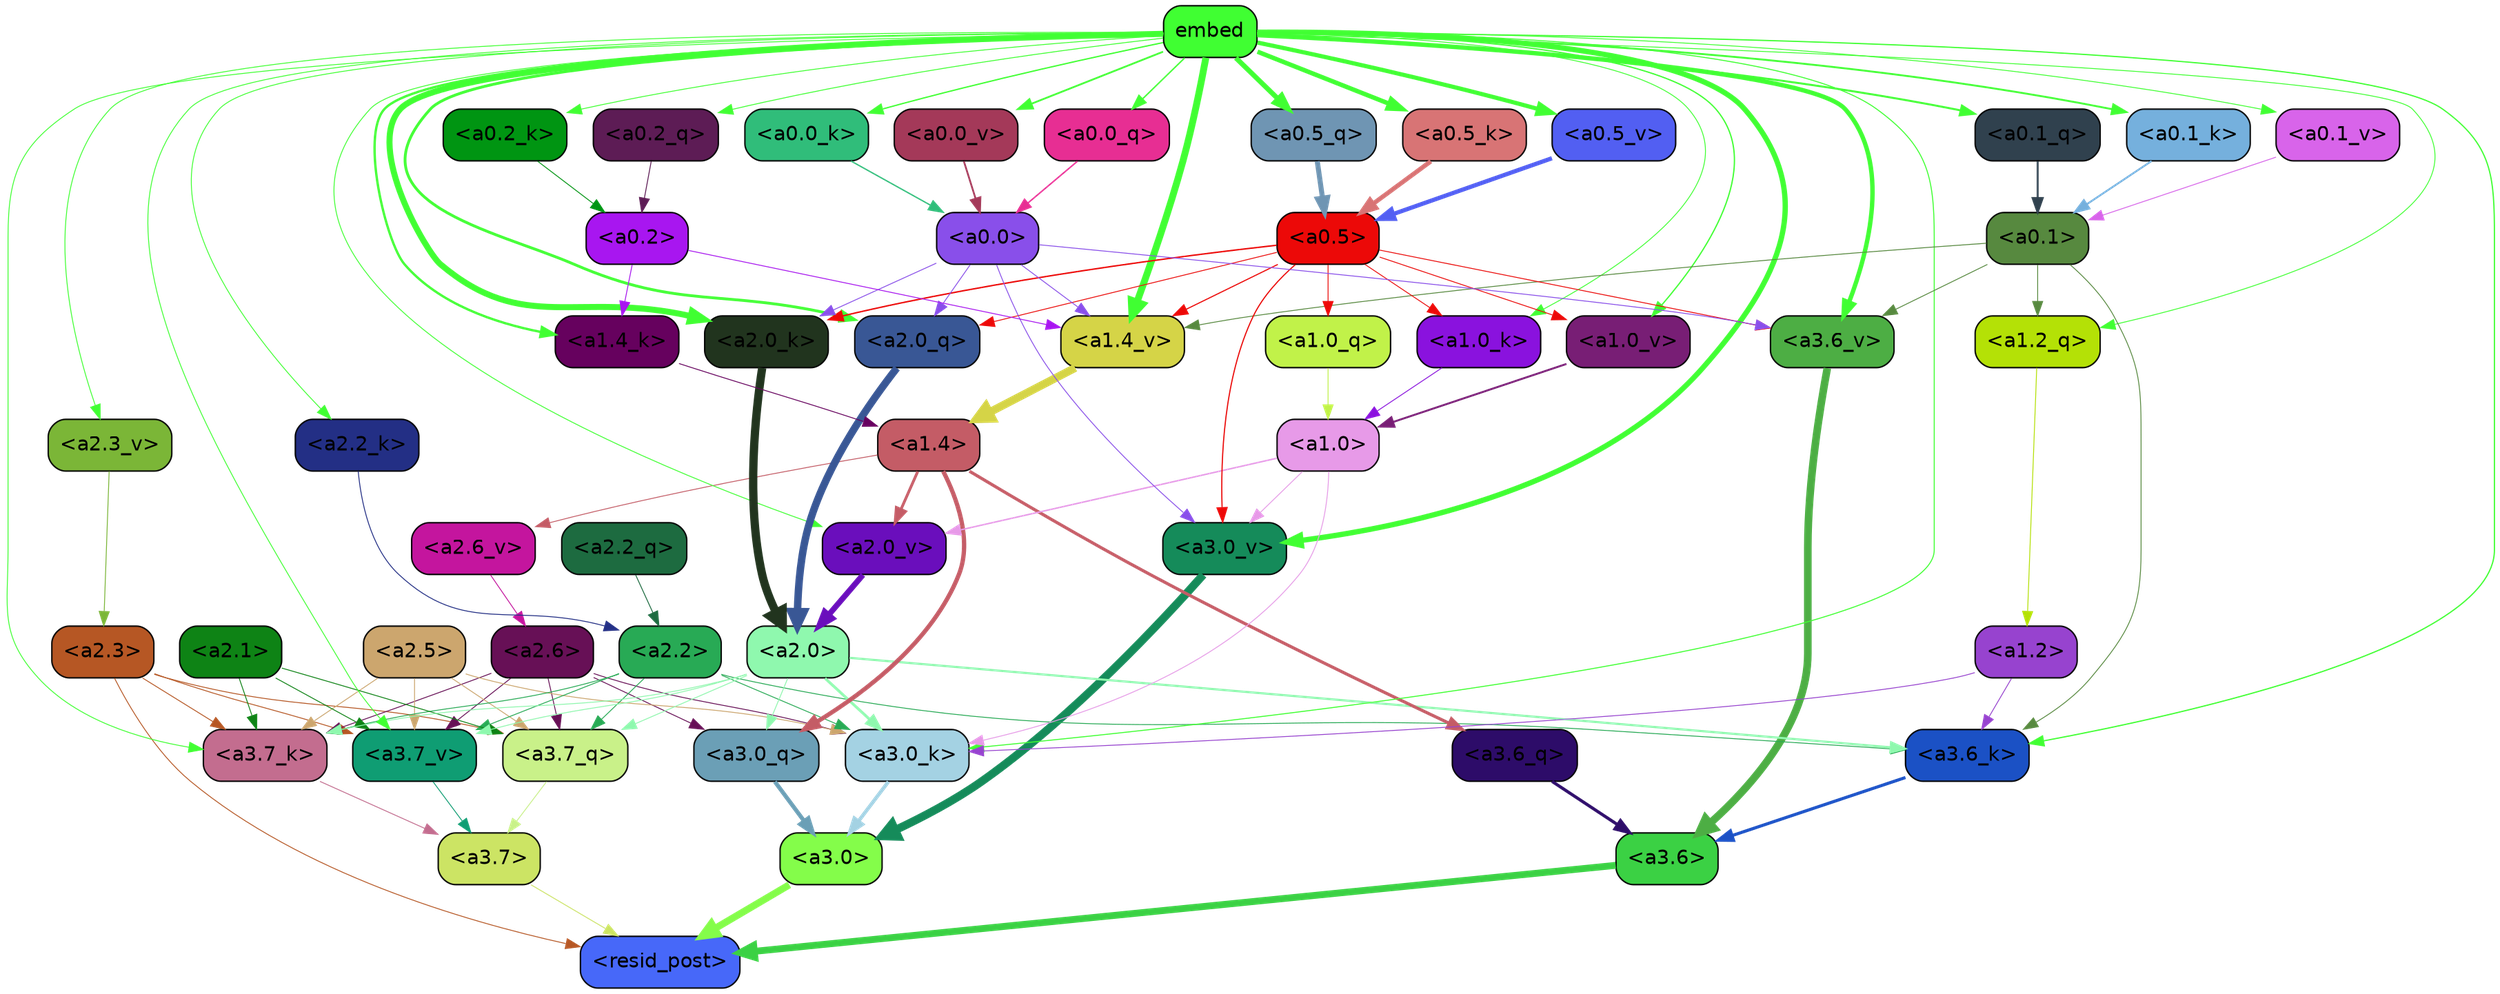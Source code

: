 strict digraph "" {
	graph [bgcolor=transparent,
		layout=dot,
		overlap=false,
		splines=true
	];
	"<a3.7>"	[color=black,
		fillcolor="#cce464",
		fontname=Helvetica,
		shape=box,
		style="filled, rounded"];
	"<resid_post>"	[color=black,
		fillcolor="#4768f9",
		fontname=Helvetica,
		shape=box,
		style="filled, rounded"];
	"<a3.7>" -> "<resid_post>"	[color="#cce464",
		penwidth=0.6];
	"<a3.6>"	[color=black,
		fillcolor="#3bd144",
		fontname=Helvetica,
		shape=box,
		style="filled, rounded"];
	"<a3.6>" -> "<resid_post>"	[color="#3bd144",
		penwidth=4.7534414529800415];
	"<a3.0>"	[color=black,
		fillcolor="#84fd4a",
		fontname=Helvetica,
		shape=box,
		style="filled, rounded"];
	"<a3.0>" -> "<resid_post>"	[color="#84fd4a",
		penwidth=4.898576855659485];
	"<a2.3>"	[color=black,
		fillcolor="#b65724",
		fontname=Helvetica,
		shape=box,
		style="filled, rounded"];
	"<a2.3>" -> "<resid_post>"	[color="#b65724",
		penwidth=0.6];
	"<a3.7_q>"	[color=black,
		fillcolor="#c9f189",
		fontname=Helvetica,
		shape=box,
		style="filled, rounded"];
	"<a2.3>" -> "<a3.7_q>"	[color="#b65724",
		penwidth=0.6];
	"<a3.7_k>"	[color=black,
		fillcolor="#c36d8f",
		fontname=Helvetica,
		shape=box,
		style="filled, rounded"];
	"<a2.3>" -> "<a3.7_k>"	[color="#b65724",
		penwidth=0.6];
	"<a3.7_v>"	[color=black,
		fillcolor="#0f9d73",
		fontname=Helvetica,
		shape=box,
		style="filled, rounded"];
	"<a2.3>" -> "<a3.7_v>"	[color="#b65724",
		penwidth=0.6];
	"<a3.7_q>" -> "<a3.7>"	[color="#c9f189",
		penwidth=0.6];
	"<a3.6_q>"	[color=black,
		fillcolor="#2d0c69",
		fontname=Helvetica,
		shape=box,
		style="filled, rounded"];
	"<a3.6_q>" -> "<a3.6>"	[color="#2d0c69",
		penwidth=2.160832464694977];
	"<a3.0_q>"	[color=black,
		fillcolor="#6b9fb6",
		fontname=Helvetica,
		shape=box,
		style="filled, rounded"];
	"<a3.0_q>" -> "<a3.0>"	[color="#6b9fb6",
		penwidth=2.870753765106201];
	"<a3.7_k>" -> "<a3.7>"	[color="#c36d8f",
		penwidth=0.6];
	"<a3.6_k>"	[color=black,
		fillcolor="#1b51c5",
		fontname=Helvetica,
		shape=box,
		style="filled, rounded"];
	"<a3.6_k>" -> "<a3.6>"	[color="#1b51c5",
		penwidth=2.13908451795578];
	"<a3.0_k>"	[color=black,
		fillcolor="#a4d2e3",
		fontname=Helvetica,
		shape=box,
		style="filled, rounded"];
	"<a3.0_k>" -> "<a3.0>"	[color="#a4d2e3",
		penwidth=2.520303964614868];
	"<a3.7_v>" -> "<a3.7>"	[color="#0f9d73",
		penwidth=0.6];
	"<a3.6_v>"	[color=black,
		fillcolor="#4dae44",
		fontname=Helvetica,
		shape=box,
		style="filled, rounded"];
	"<a3.6_v>" -> "<a3.6>"	[color="#4dae44",
		penwidth=5.297133803367615];
	"<a3.0_v>"	[color=black,
		fillcolor="#158b5a",
		fontname=Helvetica,
		shape=box,
		style="filled, rounded"];
	"<a3.0_v>" -> "<a3.0>"	[color="#158b5a",
		penwidth=5.680712580680847];
	"<a2.6>"	[color=black,
		fillcolor="#671056",
		fontname=Helvetica,
		shape=box,
		style="filled, rounded"];
	"<a2.6>" -> "<a3.7_q>"	[color="#671056",
		penwidth=0.6];
	"<a2.6>" -> "<a3.0_q>"	[color="#671056",
		penwidth=0.6];
	"<a2.6>" -> "<a3.7_k>"	[color="#671056",
		penwidth=0.6];
	"<a2.6>" -> "<a3.0_k>"	[color="#671056",
		penwidth=0.6];
	"<a2.6>" -> "<a3.7_v>"	[color="#671056",
		penwidth=0.6];
	"<a2.5>"	[color=black,
		fillcolor="#cca66e",
		fontname=Helvetica,
		shape=box,
		style="filled, rounded"];
	"<a2.5>" -> "<a3.7_q>"	[color="#cca66e",
		penwidth=0.6];
	"<a2.5>" -> "<a3.7_k>"	[color="#cca66e",
		penwidth=0.6];
	"<a2.5>" -> "<a3.0_k>"	[color="#cca66e",
		penwidth=0.6];
	"<a2.5>" -> "<a3.7_v>"	[color="#cca66e",
		penwidth=0.6];
	"<a2.2>"	[color=black,
		fillcolor="#28aa55",
		fontname=Helvetica,
		shape=box,
		style="filled, rounded"];
	"<a2.2>" -> "<a3.7_q>"	[color="#28aa55",
		penwidth=0.6];
	"<a2.2>" -> "<a3.7_k>"	[color="#28aa55",
		penwidth=0.6];
	"<a2.2>" -> "<a3.6_k>"	[color="#28aa55",
		penwidth=0.6];
	"<a2.2>" -> "<a3.0_k>"	[color="#28aa55",
		penwidth=0.6];
	"<a2.2>" -> "<a3.7_v>"	[color="#28aa55",
		penwidth=0.6];
	"<a2.1>"	[color=black,
		fillcolor="#0e8315",
		fontname=Helvetica,
		shape=box,
		style="filled, rounded"];
	"<a2.1>" -> "<a3.7_q>"	[color="#0e8315",
		penwidth=0.6];
	"<a2.1>" -> "<a3.7_k>"	[color="#0e8315",
		penwidth=0.6];
	"<a2.1>" -> "<a3.7_v>"	[color="#0e8315",
		penwidth=0.6];
	"<a2.0>"	[color=black,
		fillcolor="#8ff8ae",
		fontname=Helvetica,
		shape=box,
		style="filled, rounded"];
	"<a2.0>" -> "<a3.7_q>"	[color="#8ff8ae",
		penwidth=0.6];
	"<a2.0>" -> "<a3.0_q>"	[color="#8ff8ae",
		penwidth=0.6];
	"<a2.0>" -> "<a3.7_k>"	[color="#8ff8ae",
		penwidth=0.6];
	"<a2.0>" -> "<a3.6_k>"	[color="#8ff8ae",
		penwidth=1.4784413101151586];
	"<a2.0>" -> "<a3.0_k>"	[color="#8ff8ae",
		penwidth=1.8858084231615067];
	"<a2.0>" -> "<a3.7_v>"	[color="#8ff8ae",
		penwidth=0.6];
	"<a1.4>"	[color=black,
		fillcolor="#c45c66",
		fontname=Helvetica,
		shape=box,
		style="filled, rounded"];
	"<a1.4>" -> "<a3.6_q>"	[color="#c45c66",
		penwidth=2.149975523352623];
	"<a1.4>" -> "<a3.0_q>"	[color="#c45c66",
		penwidth=3.0018038749694824];
	"<a2.6_v>"	[color=black,
		fillcolor="#c4159e",
		fontname=Helvetica,
		shape=box,
		style="filled, rounded"];
	"<a1.4>" -> "<a2.6_v>"	[color="#c45c66",
		penwidth=0.6];
	"<a2.0_v>"	[color=black,
		fillcolor="#6a0ebc",
		fontname=Helvetica,
		shape=box,
		style="filled, rounded"];
	"<a1.4>" -> "<a2.0_v>"	[color="#c45c66",
		penwidth=1.925402581691742];
	embed	[color=black,
		fillcolor="#40ff32",
		fontname=Helvetica,
		shape=box,
		style="filled, rounded"];
	embed -> "<a3.7_k>"	[color="#40ff32",
		penwidth=0.6];
	embed -> "<a3.6_k>"	[color="#40ff32",
		penwidth=0.8552796393632889];
	embed -> "<a3.0_k>"	[color="#40ff32",
		penwidth=0.691851794719696];
	embed -> "<a3.7_v>"	[color="#40ff32",
		penwidth=0.6];
	embed -> "<a3.6_v>"	[color="#40ff32",
		penwidth=3.067279100418091];
	embed -> "<a3.0_v>"	[color="#40ff32",
		penwidth=3.6927278637886047];
	"<a2.0_q>"	[color=black,
		fillcolor="#395795",
		fontname=Helvetica,
		shape=box,
		style="filled, rounded"];
	embed -> "<a2.0_q>"	[color="#40ff32",
		penwidth=1.944248914718628];
	"<a2.2_k>"	[color=black,
		fillcolor="#232f85",
		fontname=Helvetica,
		shape=box,
		style="filled, rounded"];
	embed -> "<a2.2_k>"	[color="#40ff32",
		penwidth=0.6];
	"<a2.0_k>"	[color=black,
		fillcolor="#21341e",
		fontname=Helvetica,
		shape=box,
		style="filled, rounded"];
	embed -> "<a2.0_k>"	[color="#40ff32",
		penwidth=4.198909968137741];
	"<a2.3_v>"	[color=black,
		fillcolor="#7bb637",
		fontname=Helvetica,
		shape=box,
		style="filled, rounded"];
	embed -> "<a2.3_v>"	[color="#40ff32",
		penwidth=0.6];
	embed -> "<a2.0_v>"	[color="#40ff32",
		penwidth=0.6];
	"<a1.2_q>"	[color=black,
		fillcolor="#b4e106",
		fontname=Helvetica,
		shape=box,
		style="filled, rounded"];
	embed -> "<a1.2_q>"	[color="#40ff32",
		penwidth=0.6];
	"<a1.4_k>"	[color=black,
		fillcolor="#66015e",
		fontname=Helvetica,
		shape=box,
		style="filled, rounded"];
	embed -> "<a1.4_k>"	[color="#40ff32",
		penwidth=1.6299549341201782];
	"<a1.0_k>"	[color=black,
		fillcolor="#8a12de",
		fontname=Helvetica,
		shape=box,
		style="filled, rounded"];
	embed -> "<a1.0_k>"	[color="#40ff32",
		penwidth=0.6];
	"<a1.4_v>"	[color=black,
		fillcolor="#d5d447",
		fontname=Helvetica,
		shape=box,
		style="filled, rounded"];
	embed -> "<a1.4_v>"	[color="#40ff32",
		penwidth=4.780120432376862];
	"<a1.0_v>"	[color=black,
		fillcolor="#781e75",
		fontname=Helvetica,
		shape=box,
		style="filled, rounded"];
	embed -> "<a1.0_v>"	[color="#40ff32",
		penwidth=0.8886437299661338];
	"<a0.5_q>"	[color=black,
		fillcolor="#6f95b3",
		fontname=Helvetica,
		shape=box,
		style="filled, rounded"];
	embed -> "<a0.5_q>"	[color="#40ff32",
		penwidth=3.473049759864807];
	"<a0.2_q>"	[color=black,
		fillcolor="#5d1c55",
		fontname=Helvetica,
		shape=box,
		style="filled, rounded"];
	embed -> "<a0.2_q>"	[color="#40ff32",
		penwidth=0.6157336235046387];
	"<a0.1_q>"	[color=black,
		fillcolor="#30414e",
		fontname=Helvetica,
		shape=box,
		style="filled, rounded"];
	embed -> "<a0.1_q>"	[color="#40ff32",
		penwidth=1.37220698595047];
	"<a0.0_q>"	[color=black,
		fillcolor="#e72e93",
		fontname=Helvetica,
		shape=box,
		style="filled, rounded"];
	embed -> "<a0.0_q>"	[color="#40ff32",
		penwidth=0.9833284616470337];
	"<a0.5_k>"	[color=black,
		fillcolor="#d87475",
		fontname=Helvetica,
		shape=box,
		style="filled, rounded"];
	embed -> "<a0.5_k>"	[color="#40ff32",
		penwidth=3.105745553970337];
	"<a0.2_k>"	[color=black,
		fillcolor="#009512",
		fontname=Helvetica,
		shape=box,
		style="filled, rounded"];
	embed -> "<a0.2_k>"	[color="#40ff32",
		penwidth=0.6];
	"<a0.1_k>"	[color=black,
		fillcolor="#75b0dd",
		fontname=Helvetica,
		shape=box,
		style="filled, rounded"];
	embed -> "<a0.1_k>"	[color="#40ff32",
		penwidth=1.2916448712348938];
	"<a0.0_k>"	[color=black,
		fillcolor="#30bd7a",
		fontname=Helvetica,
		shape=box,
		style="filled, rounded"];
	embed -> "<a0.0_k>"	[color="#40ff32",
		penwidth=0.9117003679275513];
	"<a0.5_v>"	[color=black,
		fillcolor="#525ff2",
		fontname=Helvetica,
		shape=box,
		style="filled, rounded"];
	embed -> "<a0.5_v>"	[color="#40ff32",
		penwidth=2.905687689781189];
	"<a0.1_v>"	[color=black,
		fillcolor="#d864ea",
		fontname=Helvetica,
		shape=box,
		style="filled, rounded"];
	embed -> "<a0.1_v>"	[color="#40ff32",
		penwidth=0.6];
	"<a0.0_v>"	[color=black,
		fillcolor="#a43959",
		fontname=Helvetica,
		shape=box,
		style="filled, rounded"];
	embed -> "<a0.0_v>"	[color="#40ff32",
		penwidth=1.2382409572601318];
	"<a1.2>"	[color=black,
		fillcolor="#9743cf",
		fontname=Helvetica,
		shape=box,
		style="filled, rounded"];
	"<a1.2>" -> "<a3.6_k>"	[color="#9743cf",
		penwidth=0.6];
	"<a1.2>" -> "<a3.0_k>"	[color="#9743cf",
		penwidth=0.6];
	"<a0.1>"	[color=black,
		fillcolor="#57893f",
		fontname=Helvetica,
		shape=box,
		style="filled, rounded"];
	"<a0.1>" -> "<a3.6_k>"	[color="#57893f",
		penwidth=0.6];
	"<a0.1>" -> "<a3.6_v>"	[color="#57893f",
		penwidth=0.6];
	"<a0.1>" -> "<a1.2_q>"	[color="#57893f",
		penwidth=0.6];
	"<a0.1>" -> "<a1.4_v>"	[color="#57893f",
		penwidth=0.6];
	"<a1.0>"	[color=black,
		fillcolor="#e79ae8",
		fontname=Helvetica,
		shape=box,
		style="filled, rounded"];
	"<a1.0>" -> "<a3.0_k>"	[color="#e79ae8",
		penwidth=0.6];
	"<a1.0>" -> "<a3.0_v>"	[color="#e79ae8",
		penwidth=0.6];
	"<a1.0>" -> "<a2.0_v>"	[color="#e79ae8",
		penwidth=0.9920598268508911];
	"<a0.5>"	[color=black,
		fillcolor="#ec0908",
		fontname=Helvetica,
		shape=box,
		style="filled, rounded"];
	"<a0.5>" -> "<a3.6_v>"	[color="#ec0908",
		penwidth=0.6];
	"<a0.5>" -> "<a3.0_v>"	[color="#ec0908",
		penwidth=0.8028683364391327];
	"<a0.5>" -> "<a2.0_q>"	[color="#ec0908",
		penwidth=0.6];
	"<a0.5>" -> "<a2.0_k>"	[color="#ec0908",
		penwidth=0.9883035719394684];
	"<a1.0_q>"	[color=black,
		fillcolor="#c1f249",
		fontname=Helvetica,
		shape=box,
		style="filled, rounded"];
	"<a0.5>" -> "<a1.0_q>"	[color="#ec0908",
		penwidth=0.6];
	"<a0.5>" -> "<a1.0_k>"	[color="#ec0908",
		penwidth=0.6];
	"<a0.5>" -> "<a1.4_v>"	[color="#ec0908",
		penwidth=0.7686666250228882];
	"<a0.5>" -> "<a1.0_v>"	[color="#ec0908",
		penwidth=0.6];
	"<a0.0>"	[color=black,
		fillcolor="#894fea",
		fontname=Helvetica,
		shape=box,
		style="filled, rounded"];
	"<a0.0>" -> "<a3.6_v>"	[color="#894fea",
		penwidth=0.6];
	"<a0.0>" -> "<a3.0_v>"	[color="#894fea",
		penwidth=0.6];
	"<a0.0>" -> "<a2.0_q>"	[color="#894fea",
		penwidth=0.6];
	"<a0.0>" -> "<a2.0_k>"	[color="#894fea",
		penwidth=0.6];
	"<a0.0>" -> "<a1.4_v>"	[color="#894fea",
		penwidth=0.6];
	"<a2.2_q>"	[color=black,
		fillcolor="#1d6b40",
		fontname=Helvetica,
		shape=box,
		style="filled, rounded"];
	"<a2.2_q>" -> "<a2.2>"	[color="#1d6b40",
		penwidth=0.6];
	"<a2.0_q>" -> "<a2.0>"	[color="#395795",
		penwidth=5.1847569942474365];
	"<a2.2_k>" -> "<a2.2>"	[color="#232f85",
		penwidth=0.6149471998214722];
	"<a2.0_k>" -> "<a2.0>"	[color="#21341e",
		penwidth=5.773491740226746];
	"<a2.6_v>" -> "<a2.6>"	[color="#c4159e",
		penwidth=0.6];
	"<a2.3_v>" -> "<a2.3>"	[color="#7bb637",
		penwidth=0.6];
	"<a2.0_v>" -> "<a2.0>"	[color="#6a0ebc",
		penwidth=3.9731863737106323];
	"<a1.2_q>" -> "<a1.2>"	[color="#b4e106",
		penwidth=0.6];
	"<a1.0_q>" -> "<a1.0>"	[color="#c1f249",
		penwidth=0.6];
	"<a1.4_k>" -> "<a1.4>"	[color="#66015e",
		penwidth=0.6];
	"<a1.0_k>" -> "<a1.0>"	[color="#8a12de",
		penwidth=0.6];
	"<a1.4_v>" -> "<a1.4>"	[color="#d5d447",
		penwidth=5.565408229827881];
	"<a1.0_v>" -> "<a1.0>"	[color="#781e75",
		penwidth=1.3358666002750397];
	"<a0.2>"	[color=black,
		fillcolor="#a816f0",
		fontname=Helvetica,
		shape=box,
		style="filled, rounded"];
	"<a0.2>" -> "<a1.4_k>"	[color="#a816f0",
		penwidth=0.6];
	"<a0.2>" -> "<a1.4_v>"	[color="#a816f0",
		penwidth=0.6];
	"<a0.5_q>" -> "<a0.5>"	[color="#6f95b3",
		penwidth=3.473052144050598];
	"<a0.2_q>" -> "<a0.2>"	[color="#5d1c55",
		penwidth=0.615731954574585];
	"<a0.1_q>" -> "<a0.1>"	[color="#30414e",
		penwidth=1.372210443019867];
	"<a0.0_q>" -> "<a0.0>"	[color="#e72e93",
		penwidth=0.9833199977874756];
	"<a0.5_k>" -> "<a0.5>"	[color="#d87475",
		penwidth=3.105746805667877];
	"<a0.2_k>" -> "<a0.2>"	[color="#009512",
		penwidth=0.6];
	"<a0.1_k>" -> "<a0.1>"	[color="#75b0dd",
		penwidth=1.2916463017463684];
	"<a0.0_k>" -> "<a0.0>"	[color="#30bd7a",
		penwidth=0.9117016792297363];
	"<a0.5_v>" -> "<a0.5>"	[color="#525ff2",
		penwidth=2.9294926524162292];
	"<a0.1_v>" -> "<a0.1>"	[color="#d864ea",
		penwidth=0.6];
	"<a0.0_v>" -> "<a0.0>"	[color="#a43959",
		penwidth=1.2382320165634155];
}
